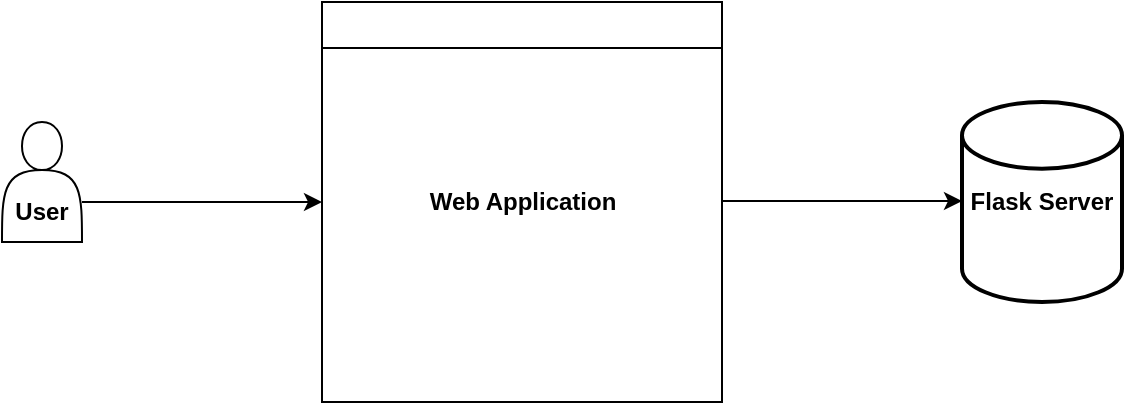 <mxfile version="14.8.0" type="github">
  <diagram id="6Px6BZZu-yz_-wVxd4x5" name="Page-1">
    <mxGraphModel dx="658" dy="376" grid="1" gridSize="10" guides="1" tooltips="1" connect="1" arrows="1" fold="1" page="1" pageScale="1" pageWidth="850" pageHeight="1100" math="0" shadow="0">
      <root>
        <mxCell id="0" />
        <mxCell id="1" parent="0" />
        <mxCell id="YDBuv8ddOCUkQB5ImE2G-1" value="&lt;br&gt;&lt;br&gt;User" style="shape=actor;whiteSpace=wrap;html=1;fontStyle=1" vertex="1" parent="1">
          <mxGeometry x="80" y="120" width="40" height="60" as="geometry" />
        </mxCell>
        <mxCell id="YDBuv8ddOCUkQB5ImE2G-2" value="" style="endArrow=classic;html=1;exitX=1;exitY=0.75;exitDx=0;exitDy=0;fontStyle=1" edge="1" parent="1">
          <mxGeometry width="50" height="50" relative="1" as="geometry">
            <mxPoint x="120" y="160" as="sourcePoint" />
            <mxPoint x="240" y="160" as="targetPoint" />
          </mxGeometry>
        </mxCell>
        <mxCell id="YDBuv8ddOCUkQB5ImE2G-3" value="&lt;span&gt;Flask Server&lt;/span&gt;" style="strokeWidth=2;html=1;shape=mxgraph.flowchart.database;whiteSpace=wrap;fontStyle=1" vertex="1" parent="1">
          <mxGeometry x="560" y="110" width="80" height="100" as="geometry" />
        </mxCell>
        <mxCell id="YDBuv8ddOCUkQB5ImE2G-5" value="" style="swimlane;fontStyle=1" vertex="1" parent="1">
          <mxGeometry x="240" y="60" width="200" height="200" as="geometry" />
        </mxCell>
        <mxCell id="YDBuv8ddOCUkQB5ImE2G-6" value="Web Application" style="text;html=1;align=center;verticalAlign=middle;resizable=0;points=[];autosize=1;strokeColor=none;fontStyle=1" vertex="1" parent="YDBuv8ddOCUkQB5ImE2G-5">
          <mxGeometry x="45" y="90" width="110" height="20" as="geometry" />
        </mxCell>
        <mxCell id="YDBuv8ddOCUkQB5ImE2G-7" value="" style="endArrow=classic;html=1;exitX=1;exitY=0.75;exitDx=0;exitDy=0;fontStyle=1" edge="1" parent="1">
          <mxGeometry width="50" height="50" relative="1" as="geometry">
            <mxPoint x="440" y="159.5" as="sourcePoint" />
            <mxPoint x="560" y="159.5" as="targetPoint" />
          </mxGeometry>
        </mxCell>
      </root>
    </mxGraphModel>
  </diagram>
</mxfile>
